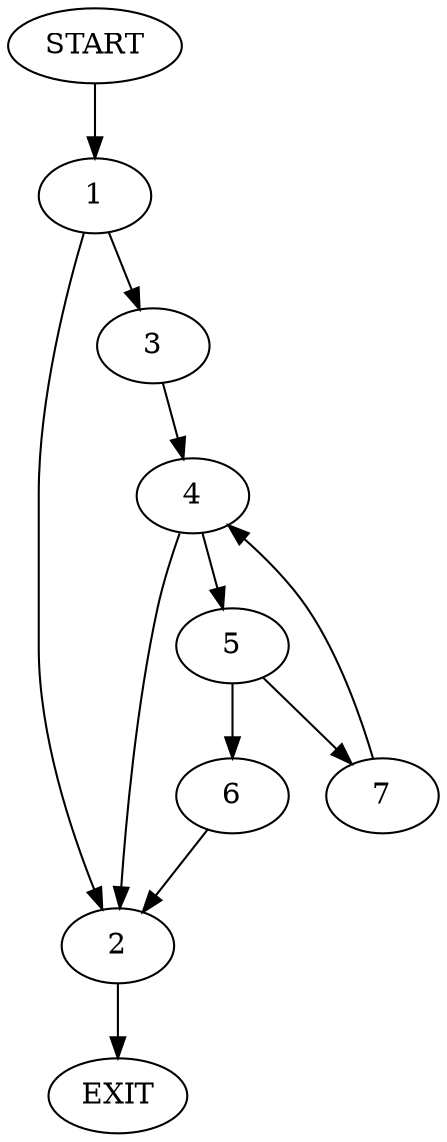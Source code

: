 digraph {
0 [label="START"]
8 [label="EXIT"]
0 -> 1
1 -> 2
1 -> 3
3 -> 4
2 -> 8
4 -> 5
4 -> 2
5 -> 6
5 -> 7
6 -> 2
7 -> 4
}
